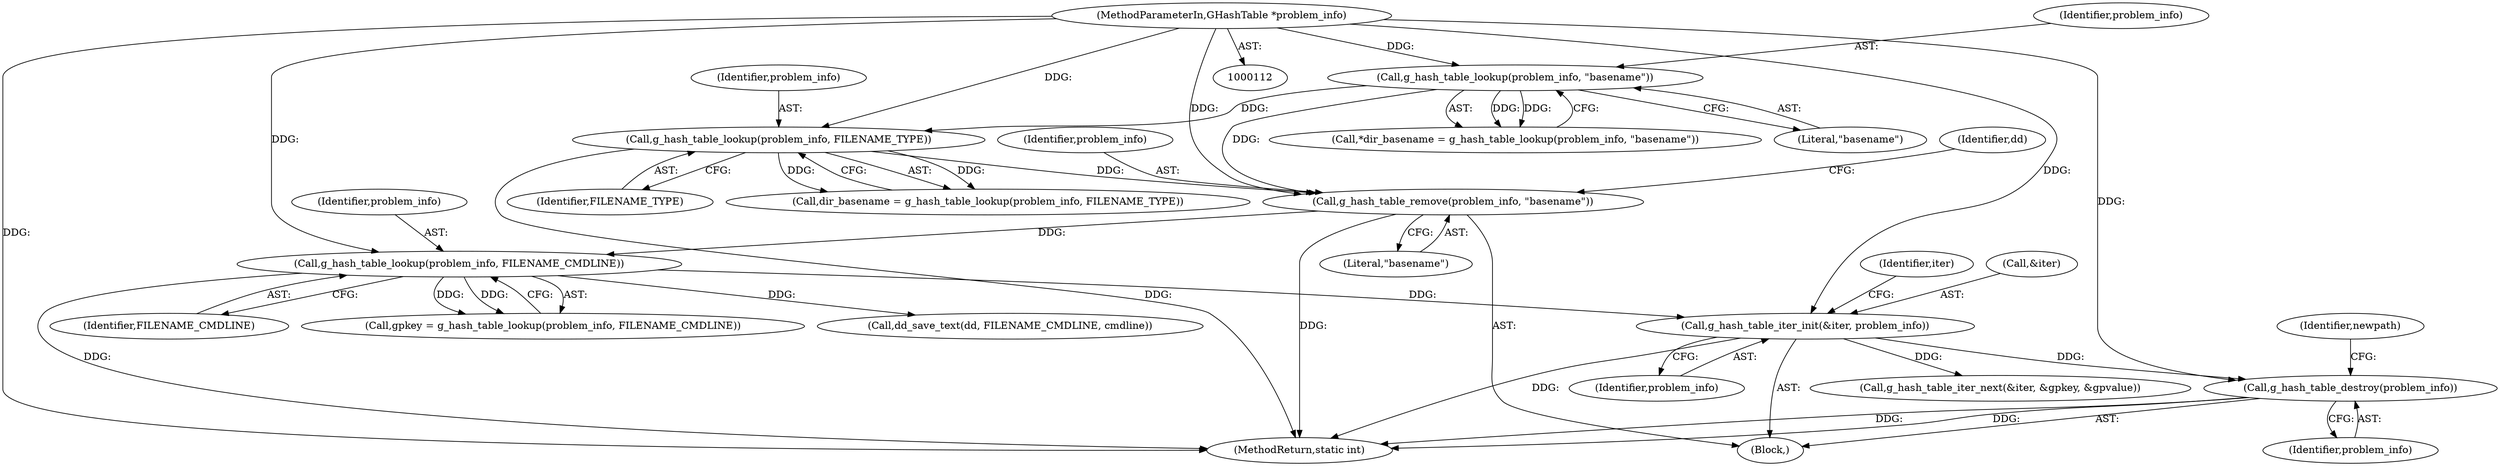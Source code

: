digraph "0_abrt_8939398b82006ba1fec4ed491339fc075f43fc7c@pointer" {
"1000239" [label="(Call,g_hash_table_destroy(problem_info))"];
"1000216" [label="(Call,g_hash_table_iter_init(&iter, problem_info))"];
"1000182" [label="(Call,g_hash_table_lookup(problem_info, FILENAME_CMDLINE))"];
"1000151" [label="(Call,g_hash_table_remove(problem_info, \"basename\"))"];
"1000138" [label="(Call,g_hash_table_lookup(problem_info, FILENAME_TYPE))"];
"1000130" [label="(Call,g_hash_table_lookup(problem_info, \"basename\"))"];
"1000113" [label="(MethodParameterIn,GHashTable *problem_info)"];
"1000151" [label="(Call,g_hash_table_remove(problem_info, \"basename\"))"];
"1000153" [label="(Literal,\"basename\")"];
"1000219" [label="(Identifier,problem_info)"];
"1000156" [label="(Identifier,dd)"];
"1000184" [label="(Identifier,FILENAME_CMDLINE)"];
"1000294" [label="(MethodReturn,static int)"];
"1000197" [label="(Call,dd_save_text(dd, FILENAME_CMDLINE, cmdline))"];
"1000180" [label="(Call,gpkey = g_hash_table_lookup(problem_info, FILENAME_CMDLINE))"];
"1000152" [label="(Identifier,problem_info)"];
"1000243" [label="(Identifier,newpath)"];
"1000223" [label="(Identifier,iter)"];
"1000139" [label="(Identifier,problem_info)"];
"1000216" [label="(Call,g_hash_table_iter_init(&iter, problem_info))"];
"1000182" [label="(Call,g_hash_table_lookup(problem_info, FILENAME_CMDLINE))"];
"1000115" [label="(Block,)"];
"1000136" [label="(Call,dir_basename = g_hash_table_lookup(problem_info, FILENAME_TYPE))"];
"1000131" [label="(Identifier,problem_info)"];
"1000132" [label="(Literal,\"basename\")"];
"1000221" [label="(Call,g_hash_table_iter_next(&iter, &gpkey, &gpvalue))"];
"1000128" [label="(Call,*dir_basename = g_hash_table_lookup(problem_info, \"basename\"))"];
"1000183" [label="(Identifier,problem_info)"];
"1000138" [label="(Call,g_hash_table_lookup(problem_info, FILENAME_TYPE))"];
"1000113" [label="(MethodParameterIn,GHashTable *problem_info)"];
"1000240" [label="(Identifier,problem_info)"];
"1000140" [label="(Identifier,FILENAME_TYPE)"];
"1000239" [label="(Call,g_hash_table_destroy(problem_info))"];
"1000217" [label="(Call,&iter)"];
"1000130" [label="(Call,g_hash_table_lookup(problem_info, \"basename\"))"];
"1000239" -> "1000115"  [label="AST: "];
"1000239" -> "1000240"  [label="CFG: "];
"1000240" -> "1000239"  [label="AST: "];
"1000243" -> "1000239"  [label="CFG: "];
"1000239" -> "1000294"  [label="DDG: "];
"1000239" -> "1000294"  [label="DDG: "];
"1000216" -> "1000239"  [label="DDG: "];
"1000113" -> "1000239"  [label="DDG: "];
"1000216" -> "1000115"  [label="AST: "];
"1000216" -> "1000219"  [label="CFG: "];
"1000217" -> "1000216"  [label="AST: "];
"1000219" -> "1000216"  [label="AST: "];
"1000223" -> "1000216"  [label="CFG: "];
"1000216" -> "1000294"  [label="DDG: "];
"1000182" -> "1000216"  [label="DDG: "];
"1000113" -> "1000216"  [label="DDG: "];
"1000216" -> "1000221"  [label="DDG: "];
"1000182" -> "1000180"  [label="AST: "];
"1000182" -> "1000184"  [label="CFG: "];
"1000183" -> "1000182"  [label="AST: "];
"1000184" -> "1000182"  [label="AST: "];
"1000180" -> "1000182"  [label="CFG: "];
"1000182" -> "1000294"  [label="DDG: "];
"1000182" -> "1000180"  [label="DDG: "];
"1000182" -> "1000180"  [label="DDG: "];
"1000151" -> "1000182"  [label="DDG: "];
"1000113" -> "1000182"  [label="DDG: "];
"1000182" -> "1000197"  [label="DDG: "];
"1000151" -> "1000115"  [label="AST: "];
"1000151" -> "1000153"  [label="CFG: "];
"1000152" -> "1000151"  [label="AST: "];
"1000153" -> "1000151"  [label="AST: "];
"1000156" -> "1000151"  [label="CFG: "];
"1000151" -> "1000294"  [label="DDG: "];
"1000138" -> "1000151"  [label="DDG: "];
"1000130" -> "1000151"  [label="DDG: "];
"1000113" -> "1000151"  [label="DDG: "];
"1000138" -> "1000136"  [label="AST: "];
"1000138" -> "1000140"  [label="CFG: "];
"1000139" -> "1000138"  [label="AST: "];
"1000140" -> "1000138"  [label="AST: "];
"1000136" -> "1000138"  [label="CFG: "];
"1000138" -> "1000294"  [label="DDG: "];
"1000138" -> "1000136"  [label="DDG: "];
"1000138" -> "1000136"  [label="DDG: "];
"1000130" -> "1000138"  [label="DDG: "];
"1000113" -> "1000138"  [label="DDG: "];
"1000130" -> "1000128"  [label="AST: "];
"1000130" -> "1000132"  [label="CFG: "];
"1000131" -> "1000130"  [label="AST: "];
"1000132" -> "1000130"  [label="AST: "];
"1000128" -> "1000130"  [label="CFG: "];
"1000130" -> "1000128"  [label="DDG: "];
"1000130" -> "1000128"  [label="DDG: "];
"1000113" -> "1000130"  [label="DDG: "];
"1000113" -> "1000112"  [label="AST: "];
"1000113" -> "1000294"  [label="DDG: "];
}

